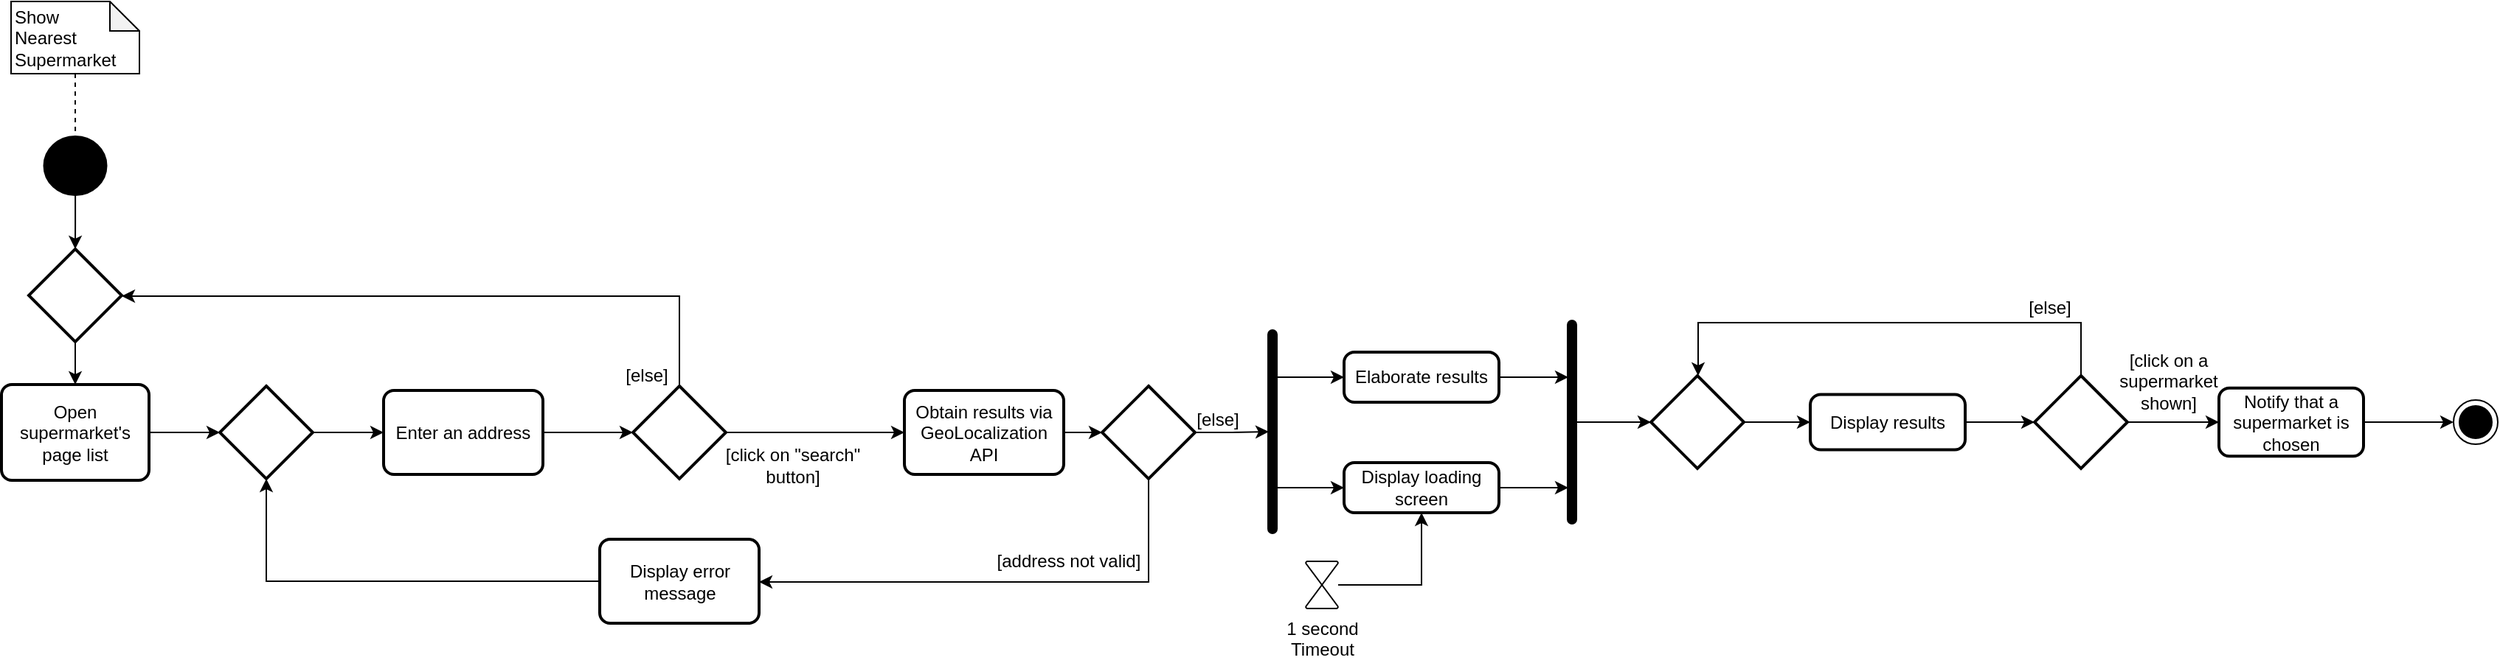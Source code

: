 <mxfile version="20.8.16" type="device"><diagram name="Pagina-1" id="O46b-oFi7AJDuqEsuj-D"><mxGraphModel dx="1913" dy="1091" grid="0" gridSize="10" guides="1" tooltips="1" connect="1" arrows="1" fold="1" page="1" pageScale="1" pageWidth="827" pageHeight="1169" math="0" shadow="0"><root><mxCell id="0"/><mxCell id="1" parent="0"/><mxCell id="oXh1zoXPr6yaRWJ0xZxs-1" style="edgeStyle=orthogonalEdgeStyle;rounded=0;orthogonalLoop=1;jettySize=auto;html=1;endArrow=none;endFill=0;dashed=1;" edge="1" parent="1" source="oXh1zoXPr6yaRWJ0xZxs-2" target="oXh1zoXPr6yaRWJ0xZxs-3"><mxGeometry relative="1" as="geometry"/></mxCell><mxCell id="oXh1zoXPr6yaRWJ0xZxs-2" value="Show&lt;br&gt;Nearest&lt;br&gt;Supermarket" style="shape=note;whiteSpace=wrap;html=1;backgroundOutline=1;darkOpacity=0.05;size=20;align=left;" vertex="1" parent="1"><mxGeometry x="55.5" y="135" width="87" height="49" as="geometry"/></mxCell><mxCell id="oXh1zoXPr6yaRWJ0xZxs-5" style="edgeStyle=orthogonalEdgeStyle;rounded=0;orthogonalLoop=1;jettySize=auto;html=1;" edge="1" parent="1" source="oXh1zoXPr6yaRWJ0xZxs-3" target="oXh1zoXPr6yaRWJ0xZxs-10"><mxGeometry relative="1" as="geometry"/></mxCell><mxCell id="oXh1zoXPr6yaRWJ0xZxs-3" value="" style="strokeWidth=2;html=1;shape=mxgraph.flowchart.start_2;whiteSpace=wrap;fillColor=#000000;" vertex="1" parent="1"><mxGeometry x="78.25" y="227" width="41.5" height="39" as="geometry"/></mxCell><mxCell id="oXh1zoXPr6yaRWJ0xZxs-33" style="edgeStyle=orthogonalEdgeStyle;rounded=0;orthogonalLoop=1;jettySize=auto;html=1;" edge="1" parent="1" source="oXh1zoXPr6yaRWJ0xZxs-4" target="oXh1zoXPr6yaRWJ0xZxs-32"><mxGeometry relative="1" as="geometry"/></mxCell><mxCell id="oXh1zoXPr6yaRWJ0xZxs-4" value="Open supermarket's page list" style="rounded=1;whiteSpace=wrap;html=1;absoluteArcSize=1;arcSize=14;strokeWidth=2;" vertex="1" parent="1"><mxGeometry x="49" y="395" width="100" height="65" as="geometry"/></mxCell><mxCell id="oXh1zoXPr6yaRWJ0xZxs-9" style="edgeStyle=orthogonalEdgeStyle;rounded=0;orthogonalLoop=1;jettySize=auto;html=1;" edge="1" parent="1" source="oXh1zoXPr6yaRWJ0xZxs-6" target="oXh1zoXPr6yaRWJ0xZxs-8"><mxGeometry relative="1" as="geometry"/></mxCell><mxCell id="oXh1zoXPr6yaRWJ0xZxs-6" value="Enter an address" style="rounded=1;whiteSpace=wrap;html=1;absoluteArcSize=1;arcSize=14;strokeWidth=2;" vertex="1" parent="1"><mxGeometry x="308" y="399" width="108" height="57" as="geometry"/></mxCell><mxCell id="oXh1zoXPr6yaRWJ0xZxs-12" style="edgeStyle=orthogonalEdgeStyle;rounded=0;orthogonalLoop=1;jettySize=auto;html=1;" edge="1" parent="1" source="oXh1zoXPr6yaRWJ0xZxs-8" target="oXh1zoXPr6yaRWJ0xZxs-16"><mxGeometry relative="1" as="geometry"><mxPoint x="616" y="427.5" as="targetPoint"/></mxGeometry></mxCell><mxCell id="oXh1zoXPr6yaRWJ0xZxs-13" style="edgeStyle=orthogonalEdgeStyle;rounded=0;orthogonalLoop=1;jettySize=auto;html=1;" edge="1" parent="1" source="oXh1zoXPr6yaRWJ0xZxs-8" target="oXh1zoXPr6yaRWJ0xZxs-10"><mxGeometry relative="1" as="geometry"><Array as="points"><mxPoint x="509" y="335"/></Array></mxGeometry></mxCell><mxCell id="oXh1zoXPr6yaRWJ0xZxs-8" value="" style="strokeWidth=2;html=1;shape=mxgraph.flowchart.decision;whiteSpace=wrap;" vertex="1" parent="1"><mxGeometry x="477" y="396" width="63" height="63" as="geometry"/></mxCell><mxCell id="oXh1zoXPr6yaRWJ0xZxs-11" style="edgeStyle=orthogonalEdgeStyle;rounded=0;orthogonalLoop=1;jettySize=auto;html=1;" edge="1" parent="1" source="oXh1zoXPr6yaRWJ0xZxs-10" target="oXh1zoXPr6yaRWJ0xZxs-4"><mxGeometry relative="1" as="geometry"/></mxCell><mxCell id="oXh1zoXPr6yaRWJ0xZxs-10" value="" style="strokeWidth=2;html=1;shape=mxgraph.flowchart.decision;whiteSpace=wrap;" vertex="1" parent="1"><mxGeometry x="67.5" y="303" width="63" height="63" as="geometry"/></mxCell><mxCell id="oXh1zoXPr6yaRWJ0xZxs-14" value="[click on &quot;search&quot; button]" style="text;html=1;strokeColor=none;fillColor=none;align=center;verticalAlign=middle;whiteSpace=wrap;rounded=0;" vertex="1" parent="1"><mxGeometry x="531" y="434" width="109" height="31" as="geometry"/></mxCell><mxCell id="oXh1zoXPr6yaRWJ0xZxs-15" value="[else]" style="text;html=1;strokeColor=none;fillColor=none;align=center;verticalAlign=middle;whiteSpace=wrap;rounded=0;" vertex="1" parent="1"><mxGeometry x="465" y="373" width="43" height="31" as="geometry"/></mxCell><mxCell id="oXh1zoXPr6yaRWJ0xZxs-30" style="edgeStyle=orthogonalEdgeStyle;rounded=0;orthogonalLoop=1;jettySize=auto;html=1;" edge="1" parent="1" source="oXh1zoXPr6yaRWJ0xZxs-16" target="oXh1zoXPr6yaRWJ0xZxs-29"><mxGeometry relative="1" as="geometry"/></mxCell><mxCell id="oXh1zoXPr6yaRWJ0xZxs-16" value="Obtain results via GeoLocalization API" style="rounded=1;whiteSpace=wrap;html=1;absoluteArcSize=1;arcSize=14;strokeWidth=2;" vertex="1" parent="1"><mxGeometry x="661" y="399" width="108" height="57" as="geometry"/></mxCell><mxCell id="oXh1zoXPr6yaRWJ0xZxs-17" style="edgeStyle=orthogonalEdgeStyle;rounded=0;orthogonalLoop=1;jettySize=auto;html=1;entryX=0;entryY=0.5;entryDx=0;entryDy=0;endArrow=classic;endFill=1;" edge="1" parent="1" source="oXh1zoXPr6yaRWJ0xZxs-19" target="oXh1zoXPr6yaRWJ0xZxs-21"><mxGeometry relative="1" as="geometry"><Array as="points"><mxPoint x="937" y="390"/><mxPoint x="937" y="390"/></Array></mxGeometry></mxCell><mxCell id="oXh1zoXPr6yaRWJ0xZxs-18" style="edgeStyle=orthogonalEdgeStyle;rounded=0;orthogonalLoop=1;jettySize=auto;html=1;endArrow=classic;endFill=1;" edge="1" parent="1" source="oXh1zoXPr6yaRWJ0xZxs-19" target="oXh1zoXPr6yaRWJ0xZxs-23"><mxGeometry relative="1" as="geometry"><mxPoint x="960" y="462" as="targetPoint"/><Array as="points"><mxPoint x="930" y="465"/><mxPoint x="930" y="465"/></Array></mxGeometry></mxCell><mxCell id="oXh1zoXPr6yaRWJ0xZxs-19" value="" style="rounded=1;whiteSpace=wrap;html=1;absoluteArcSize=1;arcSize=14;strokeWidth=2;fillColor=#000000;" vertex="1" parent="1"><mxGeometry x="908" y="358.5" width="5" height="137" as="geometry"/></mxCell><mxCell id="oXh1zoXPr6yaRWJ0xZxs-20" style="edgeStyle=orthogonalEdgeStyle;rounded=0;orthogonalLoop=1;jettySize=auto;html=1;endArrow=classic;endFill=1;" edge="1" parent="1" source="oXh1zoXPr6yaRWJ0xZxs-21" target="oXh1zoXPr6yaRWJ0xZxs-24"><mxGeometry relative="1" as="geometry"><Array as="points"><mxPoint x="1106" y="390"/><mxPoint x="1106" y="390"/></Array></mxGeometry></mxCell><mxCell id="oXh1zoXPr6yaRWJ0xZxs-21" value="Elaborate results" style="rounded=1;whiteSpace=wrap;html=1;absoluteArcSize=1;arcSize=14;strokeWidth=2;fillColor=#FFFFFF;" vertex="1" parent="1"><mxGeometry x="959" y="373" width="105" height="34" as="geometry"/></mxCell><mxCell id="oXh1zoXPr6yaRWJ0xZxs-22" style="edgeStyle=orthogonalEdgeStyle;rounded=0;orthogonalLoop=1;jettySize=auto;html=1;endArrow=classic;endFill=1;" edge="1" parent="1" source="oXh1zoXPr6yaRWJ0xZxs-23" target="oXh1zoXPr6yaRWJ0xZxs-24"><mxGeometry relative="1" as="geometry"><mxPoint x="1069" y="245" as="targetPoint"/><Array as="points"><mxPoint x="1102" y="465"/><mxPoint x="1102" y="465"/></Array></mxGeometry></mxCell><mxCell id="oXh1zoXPr6yaRWJ0xZxs-23" value="Display loading screen" style="rounded=1;whiteSpace=wrap;html=1;absoluteArcSize=1;arcSize=14;strokeWidth=2;fillColor=#FFFFFF;" vertex="1" parent="1"><mxGeometry x="959" y="448" width="105" height="34" as="geometry"/></mxCell><mxCell id="oXh1zoXPr6yaRWJ0xZxs-42" style="edgeStyle=orthogonalEdgeStyle;rounded=0;orthogonalLoop=1;jettySize=auto;html=1;" edge="1" parent="1" source="oXh1zoXPr6yaRWJ0xZxs-24" target="oXh1zoXPr6yaRWJ0xZxs-48"><mxGeometry relative="1" as="geometry"><mxPoint x="1196" y="421" as="targetPoint"/></mxGeometry></mxCell><mxCell id="oXh1zoXPr6yaRWJ0xZxs-24" value="" style="rounded=1;whiteSpace=wrap;html=1;absoluteArcSize=1;arcSize=14;strokeWidth=2;fillColor=#000000;" vertex="1" parent="1"><mxGeometry x="1111" y="352" width="5" height="137" as="geometry"/></mxCell><mxCell id="oXh1zoXPr6yaRWJ0xZxs-25" style="edgeStyle=orthogonalEdgeStyle;rounded=0;orthogonalLoop=1;jettySize=auto;html=1;endArrow=classic;endFill=1;" edge="1" parent="1" source="oXh1zoXPr6yaRWJ0xZxs-26" target="oXh1zoXPr6yaRWJ0xZxs-23"><mxGeometry relative="1" as="geometry"/></mxCell><mxCell id="oXh1zoXPr6yaRWJ0xZxs-26" value="1 second &lt;br&gt;Timeout" style="verticalLabelPosition=bottom;verticalAlign=top;html=1;shape=mxgraph.flowchart.collate;fillColor=#FFFFFF;" vertex="1" parent="1"><mxGeometry x="933" y="515" width="22" height="32" as="geometry"/></mxCell><mxCell id="oXh1zoXPr6yaRWJ0xZxs-31" style="edgeStyle=orthogonalEdgeStyle;rounded=0;orthogonalLoop=1;jettySize=auto;html=1;entryX=0;entryY=0.5;entryDx=0;entryDy=0;" edge="1" parent="1" source="oXh1zoXPr6yaRWJ0xZxs-29" target="oXh1zoXPr6yaRWJ0xZxs-19"><mxGeometry relative="1" as="geometry"/></mxCell><mxCell id="oXh1zoXPr6yaRWJ0xZxs-39" style="edgeStyle=orthogonalEdgeStyle;rounded=0;orthogonalLoop=1;jettySize=auto;html=1;" edge="1" parent="1" source="oXh1zoXPr6yaRWJ0xZxs-29" target="oXh1zoXPr6yaRWJ0xZxs-38"><mxGeometry relative="1" as="geometry"><Array as="points"><mxPoint x="827" y="529"/></Array></mxGeometry></mxCell><mxCell id="oXh1zoXPr6yaRWJ0xZxs-29" value="" style="strokeWidth=2;html=1;shape=mxgraph.flowchart.decision;whiteSpace=wrap;" vertex="1" parent="1"><mxGeometry x="795" y="396" width="63" height="63" as="geometry"/></mxCell><mxCell id="oXh1zoXPr6yaRWJ0xZxs-34" style="edgeStyle=orthogonalEdgeStyle;rounded=0;orthogonalLoop=1;jettySize=auto;html=1;" edge="1" parent="1" source="oXh1zoXPr6yaRWJ0xZxs-32" target="oXh1zoXPr6yaRWJ0xZxs-6"><mxGeometry relative="1" as="geometry"/></mxCell><mxCell id="oXh1zoXPr6yaRWJ0xZxs-32" value="" style="strokeWidth=2;html=1;shape=mxgraph.flowchart.decision;whiteSpace=wrap;" vertex="1" parent="1"><mxGeometry x="197" y="396" width="63" height="63" as="geometry"/></mxCell><mxCell id="oXh1zoXPr6yaRWJ0xZxs-36" value="[address not valid]" style="text;html=1;strokeColor=none;fillColor=none;align=center;verticalAlign=middle;whiteSpace=wrap;rounded=0;" vertex="1" parent="1"><mxGeometry x="718" y="500" width="109" height="30" as="geometry"/></mxCell><mxCell id="oXh1zoXPr6yaRWJ0xZxs-37" value="[else]" style="text;html=1;strokeColor=none;fillColor=none;align=center;verticalAlign=middle;whiteSpace=wrap;rounded=0;" vertex="1" parent="1"><mxGeometry x="852" y="403" width="43" height="31" as="geometry"/></mxCell><mxCell id="oXh1zoXPr6yaRWJ0xZxs-40" style="edgeStyle=orthogonalEdgeStyle;rounded=0;orthogonalLoop=1;jettySize=auto;html=1;" edge="1" parent="1" source="oXh1zoXPr6yaRWJ0xZxs-38" target="oXh1zoXPr6yaRWJ0xZxs-32"><mxGeometry relative="1" as="geometry"/></mxCell><mxCell id="oXh1zoXPr6yaRWJ0xZxs-38" value="Display error message" style="rounded=1;whiteSpace=wrap;html=1;absoluteArcSize=1;arcSize=14;strokeWidth=2;" vertex="1" parent="1"><mxGeometry x="454.5" y="500" width="108" height="57" as="geometry"/></mxCell><mxCell id="oXh1zoXPr6yaRWJ0xZxs-44" style="edgeStyle=orthogonalEdgeStyle;rounded=0;orthogonalLoop=1;jettySize=auto;html=1;" edge="1" parent="1" source="oXh1zoXPr6yaRWJ0xZxs-41" target="oXh1zoXPr6yaRWJ0xZxs-43"><mxGeometry relative="1" as="geometry"/></mxCell><mxCell id="oXh1zoXPr6yaRWJ0xZxs-41" value="Display results" style="rounded=1;whiteSpace=wrap;html=1;absoluteArcSize=1;arcSize=14;strokeWidth=2;fillColor=#FFFFFF;" vertex="1" parent="1"><mxGeometry x="1275" y="401.75" width="105" height="37.5" as="geometry"/></mxCell><mxCell id="oXh1zoXPr6yaRWJ0xZxs-46" style="edgeStyle=orthogonalEdgeStyle;rounded=0;orthogonalLoop=1;jettySize=auto;html=1;" edge="1" parent="1" source="oXh1zoXPr6yaRWJ0xZxs-43" target="oXh1zoXPr6yaRWJ0xZxs-45"><mxGeometry relative="1" as="geometry"/></mxCell><mxCell id="oXh1zoXPr6yaRWJ0xZxs-50" style="edgeStyle=orthogonalEdgeStyle;rounded=0;orthogonalLoop=1;jettySize=auto;html=1;" edge="1" parent="1" source="oXh1zoXPr6yaRWJ0xZxs-43" target="oXh1zoXPr6yaRWJ0xZxs-48"><mxGeometry relative="1" as="geometry"><Array as="points"><mxPoint x="1459" y="353"/><mxPoint x="1199" y="353"/></Array></mxGeometry></mxCell><mxCell id="oXh1zoXPr6yaRWJ0xZxs-43" value="" style="strokeWidth=2;html=1;shape=mxgraph.flowchart.decision;whiteSpace=wrap;" vertex="1" parent="1"><mxGeometry x="1427" y="389" width="63" height="63" as="geometry"/></mxCell><mxCell id="oXh1zoXPr6yaRWJ0xZxs-45" value="Notify that a supermarket is chosen" style="rounded=1;whiteSpace=wrap;html=1;absoluteArcSize=1;arcSize=14;strokeWidth=2;fillColor=#FFFFFF;" vertex="1" parent="1"><mxGeometry x="1552" y="397.38" width="98" height="46.25" as="geometry"/></mxCell><mxCell id="oXh1zoXPr6yaRWJ0xZxs-47" value="[click on a supermarket shown]" style="text;html=1;strokeColor=none;fillColor=none;align=center;verticalAlign=middle;whiteSpace=wrap;rounded=0;" vertex="1" parent="1"><mxGeometry x="1480" y="368" width="76" height="49" as="geometry"/></mxCell><mxCell id="oXh1zoXPr6yaRWJ0xZxs-49" style="edgeStyle=orthogonalEdgeStyle;rounded=0;orthogonalLoop=1;jettySize=auto;html=1;" edge="1" parent="1" source="oXh1zoXPr6yaRWJ0xZxs-48" target="oXh1zoXPr6yaRWJ0xZxs-41"><mxGeometry relative="1" as="geometry"/></mxCell><mxCell id="oXh1zoXPr6yaRWJ0xZxs-48" value="" style="strokeWidth=2;html=1;shape=mxgraph.flowchart.decision;whiteSpace=wrap;" vertex="1" parent="1"><mxGeometry x="1167" y="389" width="63" height="63" as="geometry"/></mxCell><mxCell id="oXh1zoXPr6yaRWJ0xZxs-51" value="[else]" style="text;html=1;strokeColor=none;fillColor=none;align=center;verticalAlign=middle;whiteSpace=wrap;rounded=0;" vertex="1" parent="1"><mxGeometry x="1416" y="327.5" width="43" height="31" as="geometry"/></mxCell><mxCell id="oXh1zoXPr6yaRWJ0xZxs-52" style="edgeStyle=orthogonalEdgeStyle;rounded=0;orthogonalLoop=1;jettySize=auto;html=1;endArrow=classic;endFill=1;" edge="1" parent="1" target="oXh1zoXPr6yaRWJ0xZxs-53" source="oXh1zoXPr6yaRWJ0xZxs-45"><mxGeometry relative="1" as="geometry"><mxPoint x="1748" y="417.5" as="targetPoint"/><mxPoint x="1689" y="418.029" as="sourcePoint"/></mxGeometry></mxCell><mxCell id="oXh1zoXPr6yaRWJ0xZxs-53" value="" style="ellipse;html=1;shape=endState;fillColor=#000000;strokeColor=#000000;" vertex="1" parent="1"><mxGeometry x="1711" y="405.51" width="30" height="30" as="geometry"/></mxCell></root></mxGraphModel></diagram></mxfile>